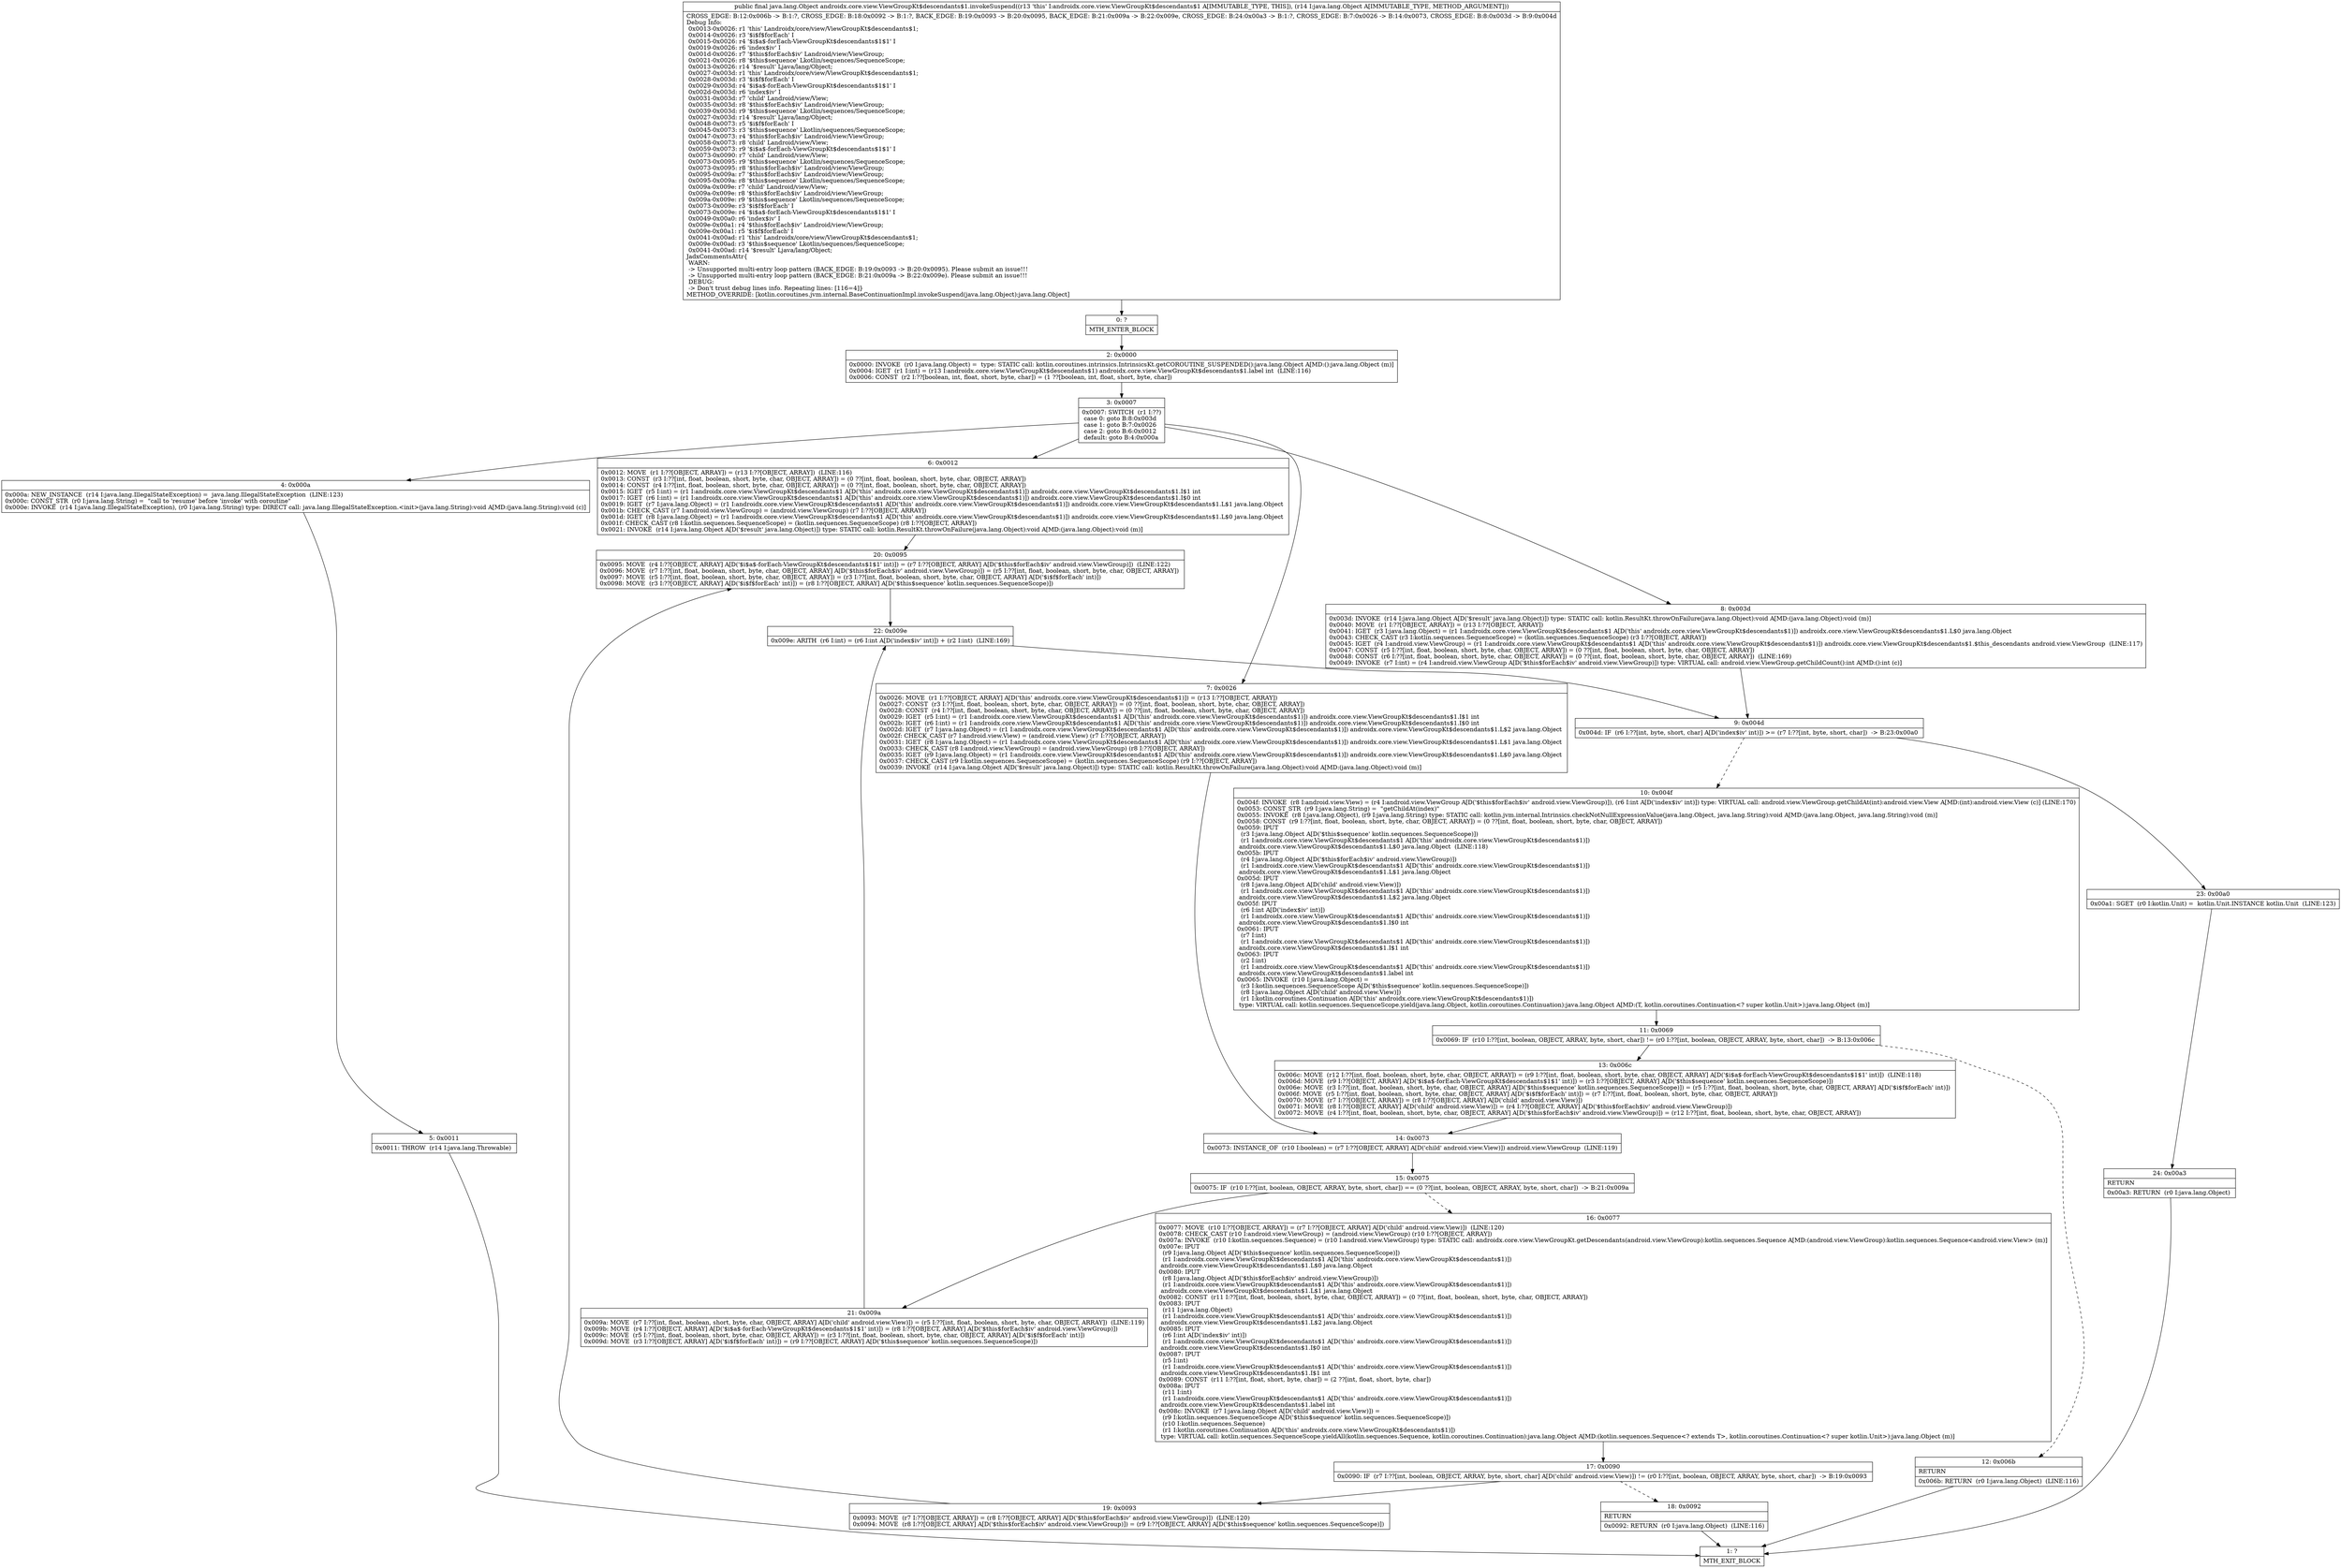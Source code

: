 digraph "CFG forandroidx.core.view.ViewGroupKt$descendants$1.invokeSuspend(Ljava\/lang\/Object;)Ljava\/lang\/Object;" {
Node_0 [shape=record,label="{0\:\ ?|MTH_ENTER_BLOCK\l}"];
Node_2 [shape=record,label="{2\:\ 0x0000|0x0000: INVOKE  (r0 I:java.lang.Object) =  type: STATIC call: kotlin.coroutines.intrinsics.IntrinsicsKt.getCOROUTINE_SUSPENDED():java.lang.Object A[MD:():java.lang.Object (m)]\l0x0004: IGET  (r1 I:int) = (r13 I:androidx.core.view.ViewGroupKt$descendants$1) androidx.core.view.ViewGroupKt$descendants$1.label int  (LINE:116)\l0x0006: CONST  (r2 I:??[boolean, int, float, short, byte, char]) = (1 ??[boolean, int, float, short, byte, char]) \l}"];
Node_3 [shape=record,label="{3\:\ 0x0007|0x0007: SWITCH  (r1 I:??)\l case 0: goto B:8:0x003d\l case 1: goto B:7:0x0026\l case 2: goto B:6:0x0012\l default: goto B:4:0x000a \l}"];
Node_4 [shape=record,label="{4\:\ 0x000a|0x000a: NEW_INSTANCE  (r14 I:java.lang.IllegalStateException) =  java.lang.IllegalStateException  (LINE:123)\l0x000c: CONST_STR  (r0 I:java.lang.String) =  \"call to 'resume' before 'invoke' with coroutine\" \l0x000e: INVOKE  (r14 I:java.lang.IllegalStateException), (r0 I:java.lang.String) type: DIRECT call: java.lang.IllegalStateException.\<init\>(java.lang.String):void A[MD:(java.lang.String):void (c)]\l}"];
Node_5 [shape=record,label="{5\:\ 0x0011|0x0011: THROW  (r14 I:java.lang.Throwable) \l}"];
Node_1 [shape=record,label="{1\:\ ?|MTH_EXIT_BLOCK\l}"];
Node_6 [shape=record,label="{6\:\ 0x0012|0x0012: MOVE  (r1 I:??[OBJECT, ARRAY]) = (r13 I:??[OBJECT, ARRAY])  (LINE:116)\l0x0013: CONST  (r3 I:??[int, float, boolean, short, byte, char, OBJECT, ARRAY]) = (0 ??[int, float, boolean, short, byte, char, OBJECT, ARRAY]) \l0x0014: CONST  (r4 I:??[int, float, boolean, short, byte, char, OBJECT, ARRAY]) = (0 ??[int, float, boolean, short, byte, char, OBJECT, ARRAY]) \l0x0015: IGET  (r5 I:int) = (r1 I:androidx.core.view.ViewGroupKt$descendants$1 A[D('this' androidx.core.view.ViewGroupKt$descendants$1)]) androidx.core.view.ViewGroupKt$descendants$1.I$1 int \l0x0017: IGET  (r6 I:int) = (r1 I:androidx.core.view.ViewGroupKt$descendants$1 A[D('this' androidx.core.view.ViewGroupKt$descendants$1)]) androidx.core.view.ViewGroupKt$descendants$1.I$0 int \l0x0019: IGET  (r7 I:java.lang.Object) = (r1 I:androidx.core.view.ViewGroupKt$descendants$1 A[D('this' androidx.core.view.ViewGroupKt$descendants$1)]) androidx.core.view.ViewGroupKt$descendants$1.L$1 java.lang.Object \l0x001b: CHECK_CAST (r7 I:android.view.ViewGroup) = (android.view.ViewGroup) (r7 I:??[OBJECT, ARRAY]) \l0x001d: IGET  (r8 I:java.lang.Object) = (r1 I:androidx.core.view.ViewGroupKt$descendants$1 A[D('this' androidx.core.view.ViewGroupKt$descendants$1)]) androidx.core.view.ViewGroupKt$descendants$1.L$0 java.lang.Object \l0x001f: CHECK_CAST (r8 I:kotlin.sequences.SequenceScope) = (kotlin.sequences.SequenceScope) (r8 I:??[OBJECT, ARRAY]) \l0x0021: INVOKE  (r14 I:java.lang.Object A[D('$result' java.lang.Object)]) type: STATIC call: kotlin.ResultKt.throwOnFailure(java.lang.Object):void A[MD:(java.lang.Object):void (m)]\l}"];
Node_20 [shape=record,label="{20\:\ 0x0095|0x0095: MOVE  (r4 I:??[OBJECT, ARRAY] A[D('$i$a$\-forEach\-ViewGroupKt$descendants$1$1' int)]) = (r7 I:??[OBJECT, ARRAY] A[D('$this$forEach$iv' android.view.ViewGroup)])  (LINE:122)\l0x0096: MOVE  (r7 I:??[int, float, boolean, short, byte, char, OBJECT, ARRAY] A[D('$this$forEach$iv' android.view.ViewGroup)]) = (r5 I:??[int, float, boolean, short, byte, char, OBJECT, ARRAY]) \l0x0097: MOVE  (r5 I:??[int, float, boolean, short, byte, char, OBJECT, ARRAY]) = (r3 I:??[int, float, boolean, short, byte, char, OBJECT, ARRAY] A[D('$i$f$forEach' int)]) \l0x0098: MOVE  (r3 I:??[OBJECT, ARRAY] A[D('$i$f$forEach' int)]) = (r8 I:??[OBJECT, ARRAY] A[D('$this$sequence' kotlin.sequences.SequenceScope)]) \l}"];
Node_22 [shape=record,label="{22\:\ 0x009e|0x009e: ARITH  (r6 I:int) = (r6 I:int A[D('index$iv' int)]) + (r2 I:int)  (LINE:169)\l}"];
Node_9 [shape=record,label="{9\:\ 0x004d|0x004d: IF  (r6 I:??[int, byte, short, char] A[D('index$iv' int)]) \>= (r7 I:??[int, byte, short, char])  \-\> B:23:0x00a0 \l}"];
Node_10 [shape=record,label="{10\:\ 0x004f|0x004f: INVOKE  (r8 I:android.view.View) = (r4 I:android.view.ViewGroup A[D('$this$forEach$iv' android.view.ViewGroup)]), (r6 I:int A[D('index$iv' int)]) type: VIRTUAL call: android.view.ViewGroup.getChildAt(int):android.view.View A[MD:(int):android.view.View (c)] (LINE:170)\l0x0053: CONST_STR  (r9 I:java.lang.String) =  \"getChildAt(index)\" \l0x0055: INVOKE  (r8 I:java.lang.Object), (r9 I:java.lang.String) type: STATIC call: kotlin.jvm.internal.Intrinsics.checkNotNullExpressionValue(java.lang.Object, java.lang.String):void A[MD:(java.lang.Object, java.lang.String):void (m)]\l0x0058: CONST  (r9 I:??[int, float, boolean, short, byte, char, OBJECT, ARRAY]) = (0 ??[int, float, boolean, short, byte, char, OBJECT, ARRAY]) \l0x0059: IPUT  \l  (r3 I:java.lang.Object A[D('$this$sequence' kotlin.sequences.SequenceScope)])\l  (r1 I:androidx.core.view.ViewGroupKt$descendants$1 A[D('this' androidx.core.view.ViewGroupKt$descendants$1)])\l androidx.core.view.ViewGroupKt$descendants$1.L$0 java.lang.Object  (LINE:118)\l0x005b: IPUT  \l  (r4 I:java.lang.Object A[D('$this$forEach$iv' android.view.ViewGroup)])\l  (r1 I:androidx.core.view.ViewGroupKt$descendants$1 A[D('this' androidx.core.view.ViewGroupKt$descendants$1)])\l androidx.core.view.ViewGroupKt$descendants$1.L$1 java.lang.Object \l0x005d: IPUT  \l  (r8 I:java.lang.Object A[D('child' android.view.View)])\l  (r1 I:androidx.core.view.ViewGroupKt$descendants$1 A[D('this' androidx.core.view.ViewGroupKt$descendants$1)])\l androidx.core.view.ViewGroupKt$descendants$1.L$2 java.lang.Object \l0x005f: IPUT  \l  (r6 I:int A[D('index$iv' int)])\l  (r1 I:androidx.core.view.ViewGroupKt$descendants$1 A[D('this' androidx.core.view.ViewGroupKt$descendants$1)])\l androidx.core.view.ViewGroupKt$descendants$1.I$0 int \l0x0061: IPUT  \l  (r7 I:int)\l  (r1 I:androidx.core.view.ViewGroupKt$descendants$1 A[D('this' androidx.core.view.ViewGroupKt$descendants$1)])\l androidx.core.view.ViewGroupKt$descendants$1.I$1 int \l0x0063: IPUT  \l  (r2 I:int)\l  (r1 I:androidx.core.view.ViewGroupKt$descendants$1 A[D('this' androidx.core.view.ViewGroupKt$descendants$1)])\l androidx.core.view.ViewGroupKt$descendants$1.label int \l0x0065: INVOKE  (r10 I:java.lang.Object) = \l  (r3 I:kotlin.sequences.SequenceScope A[D('$this$sequence' kotlin.sequences.SequenceScope)])\l  (r8 I:java.lang.Object A[D('child' android.view.View)])\l  (r1 I:kotlin.coroutines.Continuation A[D('this' androidx.core.view.ViewGroupKt$descendants$1)])\l type: VIRTUAL call: kotlin.sequences.SequenceScope.yield(java.lang.Object, kotlin.coroutines.Continuation):java.lang.Object A[MD:(T, kotlin.coroutines.Continuation\<? super kotlin.Unit\>):java.lang.Object (m)]\l}"];
Node_11 [shape=record,label="{11\:\ 0x0069|0x0069: IF  (r10 I:??[int, boolean, OBJECT, ARRAY, byte, short, char]) != (r0 I:??[int, boolean, OBJECT, ARRAY, byte, short, char])  \-\> B:13:0x006c \l}"];
Node_12 [shape=record,label="{12\:\ 0x006b|RETURN\l|0x006b: RETURN  (r0 I:java.lang.Object)  (LINE:116)\l}"];
Node_13 [shape=record,label="{13\:\ 0x006c|0x006c: MOVE  (r12 I:??[int, float, boolean, short, byte, char, OBJECT, ARRAY]) = (r9 I:??[int, float, boolean, short, byte, char, OBJECT, ARRAY] A[D('$i$a$\-forEach\-ViewGroupKt$descendants$1$1' int)])  (LINE:118)\l0x006d: MOVE  (r9 I:??[OBJECT, ARRAY] A[D('$i$a$\-forEach\-ViewGroupKt$descendants$1$1' int)]) = (r3 I:??[OBJECT, ARRAY] A[D('$this$sequence' kotlin.sequences.SequenceScope)]) \l0x006e: MOVE  (r3 I:??[int, float, boolean, short, byte, char, OBJECT, ARRAY] A[D('$this$sequence' kotlin.sequences.SequenceScope)]) = (r5 I:??[int, float, boolean, short, byte, char, OBJECT, ARRAY] A[D('$i$f$forEach' int)]) \l0x006f: MOVE  (r5 I:??[int, float, boolean, short, byte, char, OBJECT, ARRAY] A[D('$i$f$forEach' int)]) = (r7 I:??[int, float, boolean, short, byte, char, OBJECT, ARRAY]) \l0x0070: MOVE  (r7 I:??[OBJECT, ARRAY]) = (r8 I:??[OBJECT, ARRAY] A[D('child' android.view.View)]) \l0x0071: MOVE  (r8 I:??[OBJECT, ARRAY] A[D('child' android.view.View)]) = (r4 I:??[OBJECT, ARRAY] A[D('$this$forEach$iv' android.view.ViewGroup)]) \l0x0072: MOVE  (r4 I:??[int, float, boolean, short, byte, char, OBJECT, ARRAY] A[D('$this$forEach$iv' android.view.ViewGroup)]) = (r12 I:??[int, float, boolean, short, byte, char, OBJECT, ARRAY]) \l}"];
Node_14 [shape=record,label="{14\:\ 0x0073|0x0073: INSTANCE_OF  (r10 I:boolean) = (r7 I:??[OBJECT, ARRAY] A[D('child' android.view.View)]) android.view.ViewGroup  (LINE:119)\l}"];
Node_15 [shape=record,label="{15\:\ 0x0075|0x0075: IF  (r10 I:??[int, boolean, OBJECT, ARRAY, byte, short, char]) == (0 ??[int, boolean, OBJECT, ARRAY, byte, short, char])  \-\> B:21:0x009a \l}"];
Node_16 [shape=record,label="{16\:\ 0x0077|0x0077: MOVE  (r10 I:??[OBJECT, ARRAY]) = (r7 I:??[OBJECT, ARRAY] A[D('child' android.view.View)])  (LINE:120)\l0x0078: CHECK_CAST (r10 I:android.view.ViewGroup) = (android.view.ViewGroup) (r10 I:??[OBJECT, ARRAY]) \l0x007a: INVOKE  (r10 I:kotlin.sequences.Sequence) = (r10 I:android.view.ViewGroup) type: STATIC call: androidx.core.view.ViewGroupKt.getDescendants(android.view.ViewGroup):kotlin.sequences.Sequence A[MD:(android.view.ViewGroup):kotlin.sequences.Sequence\<android.view.View\> (m)]\l0x007e: IPUT  \l  (r9 I:java.lang.Object A[D('$this$sequence' kotlin.sequences.SequenceScope)])\l  (r1 I:androidx.core.view.ViewGroupKt$descendants$1 A[D('this' androidx.core.view.ViewGroupKt$descendants$1)])\l androidx.core.view.ViewGroupKt$descendants$1.L$0 java.lang.Object \l0x0080: IPUT  \l  (r8 I:java.lang.Object A[D('$this$forEach$iv' android.view.ViewGroup)])\l  (r1 I:androidx.core.view.ViewGroupKt$descendants$1 A[D('this' androidx.core.view.ViewGroupKt$descendants$1)])\l androidx.core.view.ViewGroupKt$descendants$1.L$1 java.lang.Object \l0x0082: CONST  (r11 I:??[int, float, boolean, short, byte, char, OBJECT, ARRAY]) = (0 ??[int, float, boolean, short, byte, char, OBJECT, ARRAY]) \l0x0083: IPUT  \l  (r11 I:java.lang.Object)\l  (r1 I:androidx.core.view.ViewGroupKt$descendants$1 A[D('this' androidx.core.view.ViewGroupKt$descendants$1)])\l androidx.core.view.ViewGroupKt$descendants$1.L$2 java.lang.Object \l0x0085: IPUT  \l  (r6 I:int A[D('index$iv' int)])\l  (r1 I:androidx.core.view.ViewGroupKt$descendants$1 A[D('this' androidx.core.view.ViewGroupKt$descendants$1)])\l androidx.core.view.ViewGroupKt$descendants$1.I$0 int \l0x0087: IPUT  \l  (r5 I:int)\l  (r1 I:androidx.core.view.ViewGroupKt$descendants$1 A[D('this' androidx.core.view.ViewGroupKt$descendants$1)])\l androidx.core.view.ViewGroupKt$descendants$1.I$1 int \l0x0089: CONST  (r11 I:??[int, float, short, byte, char]) = (2 ??[int, float, short, byte, char]) \l0x008a: IPUT  \l  (r11 I:int)\l  (r1 I:androidx.core.view.ViewGroupKt$descendants$1 A[D('this' androidx.core.view.ViewGroupKt$descendants$1)])\l androidx.core.view.ViewGroupKt$descendants$1.label int \l0x008c: INVOKE  (r7 I:java.lang.Object A[D('child' android.view.View)]) = \l  (r9 I:kotlin.sequences.SequenceScope A[D('$this$sequence' kotlin.sequences.SequenceScope)])\l  (r10 I:kotlin.sequences.Sequence)\l  (r1 I:kotlin.coroutines.Continuation A[D('this' androidx.core.view.ViewGroupKt$descendants$1)])\l type: VIRTUAL call: kotlin.sequences.SequenceScope.yieldAll(kotlin.sequences.Sequence, kotlin.coroutines.Continuation):java.lang.Object A[MD:(kotlin.sequences.Sequence\<? extends T\>, kotlin.coroutines.Continuation\<? super kotlin.Unit\>):java.lang.Object (m)]\l}"];
Node_17 [shape=record,label="{17\:\ 0x0090|0x0090: IF  (r7 I:??[int, boolean, OBJECT, ARRAY, byte, short, char] A[D('child' android.view.View)]) != (r0 I:??[int, boolean, OBJECT, ARRAY, byte, short, char])  \-\> B:19:0x0093 \l}"];
Node_18 [shape=record,label="{18\:\ 0x0092|RETURN\l|0x0092: RETURN  (r0 I:java.lang.Object)  (LINE:116)\l}"];
Node_19 [shape=record,label="{19\:\ 0x0093|0x0093: MOVE  (r7 I:??[OBJECT, ARRAY]) = (r8 I:??[OBJECT, ARRAY] A[D('$this$forEach$iv' android.view.ViewGroup)])  (LINE:120)\l0x0094: MOVE  (r8 I:??[OBJECT, ARRAY] A[D('$this$forEach$iv' android.view.ViewGroup)]) = (r9 I:??[OBJECT, ARRAY] A[D('$this$sequence' kotlin.sequences.SequenceScope)]) \l}"];
Node_21 [shape=record,label="{21\:\ 0x009a|0x009a: MOVE  (r7 I:??[int, float, boolean, short, byte, char, OBJECT, ARRAY] A[D('child' android.view.View)]) = (r5 I:??[int, float, boolean, short, byte, char, OBJECT, ARRAY])  (LINE:119)\l0x009b: MOVE  (r4 I:??[OBJECT, ARRAY] A[D('$i$a$\-forEach\-ViewGroupKt$descendants$1$1' int)]) = (r8 I:??[OBJECT, ARRAY] A[D('$this$forEach$iv' android.view.ViewGroup)]) \l0x009c: MOVE  (r5 I:??[int, float, boolean, short, byte, char, OBJECT, ARRAY]) = (r3 I:??[int, float, boolean, short, byte, char, OBJECT, ARRAY] A[D('$i$f$forEach' int)]) \l0x009d: MOVE  (r3 I:??[OBJECT, ARRAY] A[D('$i$f$forEach' int)]) = (r9 I:??[OBJECT, ARRAY] A[D('$this$sequence' kotlin.sequences.SequenceScope)]) \l}"];
Node_23 [shape=record,label="{23\:\ 0x00a0|0x00a1: SGET  (r0 I:kotlin.Unit) =  kotlin.Unit.INSTANCE kotlin.Unit  (LINE:123)\l}"];
Node_24 [shape=record,label="{24\:\ 0x00a3|RETURN\l|0x00a3: RETURN  (r0 I:java.lang.Object) \l}"];
Node_7 [shape=record,label="{7\:\ 0x0026|0x0026: MOVE  (r1 I:??[OBJECT, ARRAY] A[D('this' androidx.core.view.ViewGroupKt$descendants$1)]) = (r13 I:??[OBJECT, ARRAY]) \l0x0027: CONST  (r3 I:??[int, float, boolean, short, byte, char, OBJECT, ARRAY]) = (0 ??[int, float, boolean, short, byte, char, OBJECT, ARRAY]) \l0x0028: CONST  (r4 I:??[int, float, boolean, short, byte, char, OBJECT, ARRAY]) = (0 ??[int, float, boolean, short, byte, char, OBJECT, ARRAY]) \l0x0029: IGET  (r5 I:int) = (r1 I:androidx.core.view.ViewGroupKt$descendants$1 A[D('this' androidx.core.view.ViewGroupKt$descendants$1)]) androidx.core.view.ViewGroupKt$descendants$1.I$1 int \l0x002b: IGET  (r6 I:int) = (r1 I:androidx.core.view.ViewGroupKt$descendants$1 A[D('this' androidx.core.view.ViewGroupKt$descendants$1)]) androidx.core.view.ViewGroupKt$descendants$1.I$0 int \l0x002d: IGET  (r7 I:java.lang.Object) = (r1 I:androidx.core.view.ViewGroupKt$descendants$1 A[D('this' androidx.core.view.ViewGroupKt$descendants$1)]) androidx.core.view.ViewGroupKt$descendants$1.L$2 java.lang.Object \l0x002f: CHECK_CAST (r7 I:android.view.View) = (android.view.View) (r7 I:??[OBJECT, ARRAY]) \l0x0031: IGET  (r8 I:java.lang.Object) = (r1 I:androidx.core.view.ViewGroupKt$descendants$1 A[D('this' androidx.core.view.ViewGroupKt$descendants$1)]) androidx.core.view.ViewGroupKt$descendants$1.L$1 java.lang.Object \l0x0033: CHECK_CAST (r8 I:android.view.ViewGroup) = (android.view.ViewGroup) (r8 I:??[OBJECT, ARRAY]) \l0x0035: IGET  (r9 I:java.lang.Object) = (r1 I:androidx.core.view.ViewGroupKt$descendants$1 A[D('this' androidx.core.view.ViewGroupKt$descendants$1)]) androidx.core.view.ViewGroupKt$descendants$1.L$0 java.lang.Object \l0x0037: CHECK_CAST (r9 I:kotlin.sequences.SequenceScope) = (kotlin.sequences.SequenceScope) (r9 I:??[OBJECT, ARRAY]) \l0x0039: INVOKE  (r14 I:java.lang.Object A[D('$result' java.lang.Object)]) type: STATIC call: kotlin.ResultKt.throwOnFailure(java.lang.Object):void A[MD:(java.lang.Object):void (m)]\l}"];
Node_8 [shape=record,label="{8\:\ 0x003d|0x003d: INVOKE  (r14 I:java.lang.Object A[D('$result' java.lang.Object)]) type: STATIC call: kotlin.ResultKt.throwOnFailure(java.lang.Object):void A[MD:(java.lang.Object):void (m)]\l0x0040: MOVE  (r1 I:??[OBJECT, ARRAY]) = (r13 I:??[OBJECT, ARRAY]) \l0x0041: IGET  (r3 I:java.lang.Object) = (r1 I:androidx.core.view.ViewGroupKt$descendants$1 A[D('this' androidx.core.view.ViewGroupKt$descendants$1)]) androidx.core.view.ViewGroupKt$descendants$1.L$0 java.lang.Object \l0x0043: CHECK_CAST (r3 I:kotlin.sequences.SequenceScope) = (kotlin.sequences.SequenceScope) (r3 I:??[OBJECT, ARRAY]) \l0x0045: IGET  (r4 I:android.view.ViewGroup) = (r1 I:androidx.core.view.ViewGroupKt$descendants$1 A[D('this' androidx.core.view.ViewGroupKt$descendants$1)]) androidx.core.view.ViewGroupKt$descendants$1.$this_descendants android.view.ViewGroup  (LINE:117)\l0x0047: CONST  (r5 I:??[int, float, boolean, short, byte, char, OBJECT, ARRAY]) = (0 ??[int, float, boolean, short, byte, char, OBJECT, ARRAY]) \l0x0048: CONST  (r6 I:??[int, float, boolean, short, byte, char, OBJECT, ARRAY]) = (0 ??[int, float, boolean, short, byte, char, OBJECT, ARRAY])  (LINE:169)\l0x0049: INVOKE  (r7 I:int) = (r4 I:android.view.ViewGroup A[D('$this$forEach$iv' android.view.ViewGroup)]) type: VIRTUAL call: android.view.ViewGroup.getChildCount():int A[MD:():int (c)]\l}"];
MethodNode[shape=record,label="{public final java.lang.Object androidx.core.view.ViewGroupKt$descendants$1.invokeSuspend((r13 'this' I:androidx.core.view.ViewGroupKt$descendants$1 A[IMMUTABLE_TYPE, THIS]), (r14 I:java.lang.Object A[IMMUTABLE_TYPE, METHOD_ARGUMENT]))  | CROSS_EDGE: B:12:0x006b \-\> B:1:?, CROSS_EDGE: B:18:0x0092 \-\> B:1:?, BACK_EDGE: B:19:0x0093 \-\> B:20:0x0095, BACK_EDGE: B:21:0x009a \-\> B:22:0x009e, CROSS_EDGE: B:24:0x00a3 \-\> B:1:?, CROSS_EDGE: B:7:0x0026 \-\> B:14:0x0073, CROSS_EDGE: B:8:0x003d \-\> B:9:0x004d\lDebug Info:\l  0x0013\-0x0026: r1 'this' Landroidx\/core\/view\/ViewGroupKt$descendants$1;\l  0x0014\-0x0026: r3 '$i$f$forEach' I\l  0x0015\-0x0026: r4 '$i$a$\-forEach\-ViewGroupKt$descendants$1$1' I\l  0x0019\-0x0026: r6 'index$iv' I\l  0x001d\-0x0026: r7 '$this$forEach$iv' Landroid\/view\/ViewGroup;\l  0x0021\-0x0026: r8 '$this$sequence' Lkotlin\/sequences\/SequenceScope;\l  0x0013\-0x0026: r14 '$result' Ljava\/lang\/Object;\l  0x0027\-0x003d: r1 'this' Landroidx\/core\/view\/ViewGroupKt$descendants$1;\l  0x0028\-0x003d: r3 '$i$f$forEach' I\l  0x0029\-0x003d: r4 '$i$a$\-forEach\-ViewGroupKt$descendants$1$1' I\l  0x002d\-0x003d: r6 'index$iv' I\l  0x0031\-0x003d: r7 'child' Landroid\/view\/View;\l  0x0035\-0x003d: r8 '$this$forEach$iv' Landroid\/view\/ViewGroup;\l  0x0039\-0x003d: r9 '$this$sequence' Lkotlin\/sequences\/SequenceScope;\l  0x0027\-0x003d: r14 '$result' Ljava\/lang\/Object;\l  0x0048\-0x0073: r5 '$i$f$forEach' I\l  0x0045\-0x0073: r3 '$this$sequence' Lkotlin\/sequences\/SequenceScope;\l  0x0047\-0x0073: r4 '$this$forEach$iv' Landroid\/view\/ViewGroup;\l  0x0058\-0x0073: r8 'child' Landroid\/view\/View;\l  0x0059\-0x0073: r9 '$i$a$\-forEach\-ViewGroupKt$descendants$1$1' I\l  0x0073\-0x0090: r7 'child' Landroid\/view\/View;\l  0x0073\-0x0095: r9 '$this$sequence' Lkotlin\/sequences\/SequenceScope;\l  0x0073\-0x0095: r8 '$this$forEach$iv' Landroid\/view\/ViewGroup;\l  0x0095\-0x009a: r7 '$this$forEach$iv' Landroid\/view\/ViewGroup;\l  0x0095\-0x009a: r8 '$this$sequence' Lkotlin\/sequences\/SequenceScope;\l  0x009a\-0x009e: r7 'child' Landroid\/view\/View;\l  0x009a\-0x009e: r8 '$this$forEach$iv' Landroid\/view\/ViewGroup;\l  0x009a\-0x009e: r9 '$this$sequence' Lkotlin\/sequences\/SequenceScope;\l  0x0073\-0x009e: r3 '$i$f$forEach' I\l  0x0073\-0x009e: r4 '$i$a$\-forEach\-ViewGroupKt$descendants$1$1' I\l  0x0049\-0x00a0: r6 'index$iv' I\l  0x009e\-0x00a1: r4 '$this$forEach$iv' Landroid\/view\/ViewGroup;\l  0x009e\-0x00a1: r5 '$i$f$forEach' I\l  0x0041\-0x00ad: r1 'this' Landroidx\/core\/view\/ViewGroupKt$descendants$1;\l  0x009e\-0x00ad: r3 '$this$sequence' Lkotlin\/sequences\/SequenceScope;\l  0x0041\-0x00ad: r14 '$result' Ljava\/lang\/Object;\lJadxCommentsAttr\{\l WARN: \l \-\> Unsupported multi\-entry loop pattern (BACK_EDGE: B:19:0x0093 \-\> B:20:0x0095). Please submit an issue!!!\l \-\> Unsupported multi\-entry loop pattern (BACK_EDGE: B:21:0x009a \-\> B:22:0x009e). Please submit an issue!!!\l DEBUG: \l \-\> Don't trust debug lines info. Repeating lines: [116=4]\}\lMETHOD_OVERRIDE: [kotlin.coroutines.jvm.internal.BaseContinuationImpl.invokeSuspend(java.lang.Object):java.lang.Object]\l}"];
MethodNode -> Node_0;Node_0 -> Node_2;
Node_2 -> Node_3;
Node_3 -> Node_4;
Node_3 -> Node_6;
Node_3 -> Node_7;
Node_3 -> Node_8;
Node_4 -> Node_5;
Node_5 -> Node_1;
Node_6 -> Node_20;
Node_20 -> Node_22;
Node_22 -> Node_9;
Node_9 -> Node_10[style=dashed];
Node_9 -> Node_23;
Node_10 -> Node_11;
Node_11 -> Node_12[style=dashed];
Node_11 -> Node_13;
Node_12 -> Node_1;
Node_13 -> Node_14;
Node_14 -> Node_15;
Node_15 -> Node_16[style=dashed];
Node_15 -> Node_21;
Node_16 -> Node_17;
Node_17 -> Node_18[style=dashed];
Node_17 -> Node_19;
Node_18 -> Node_1;
Node_19 -> Node_20;
Node_21 -> Node_22;
Node_23 -> Node_24;
Node_24 -> Node_1;
Node_7 -> Node_14;
Node_8 -> Node_9;
}

